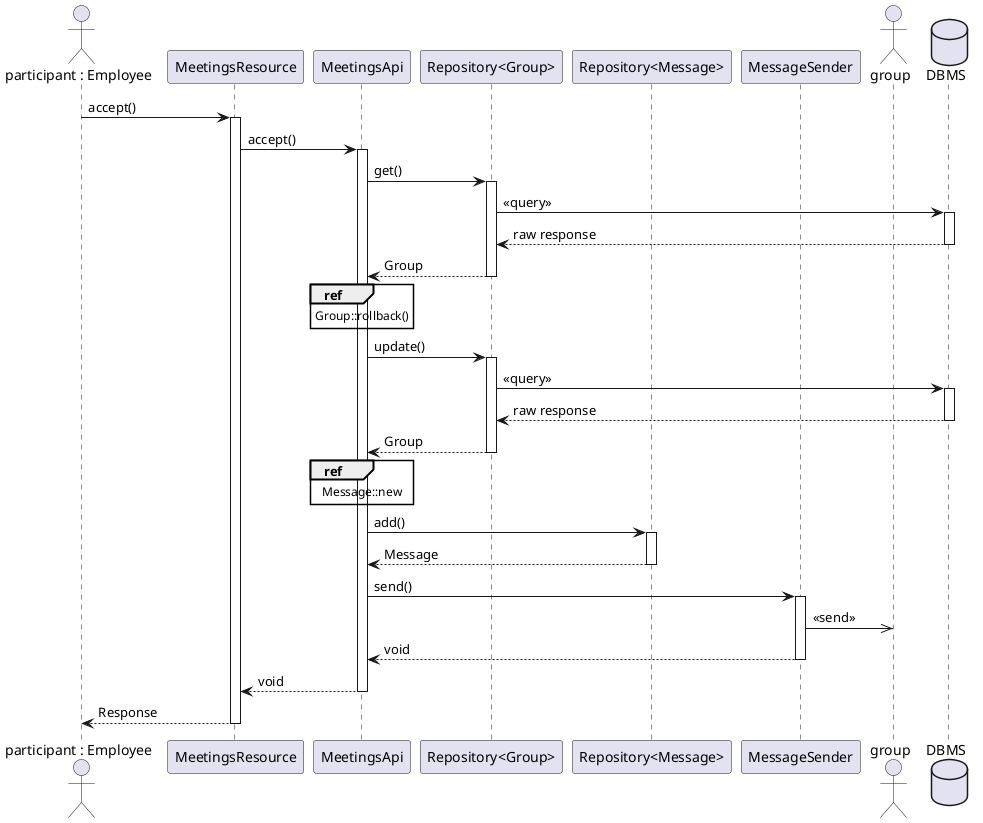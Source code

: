 @startuml

actor "participant : Employee" as participant
participant MeetingsResource as resource
participant MeetingsApi as api
participant "Repository<Group>" as groups
participant "Repository<Message>" as messages
participant MessageSender as sender
actor group
database DBMS

participant -> resource : accept()
activate resource
resource -> api : accept()
activate api

''''' get meeting instance
api -> groups : get()
activate groups
groups -> DBMS : <<query>>
activate DBMS
DBMS --> groups : raw response
deactivate DBMS
groups --> api : Group
deactivate groups

ref over api : Group::rollback()

''''' update group
api -> groups : update()
activate groups
groups -> DBMS : <<query>>
activate DBMS
DBMS --> groups : raw response
deactivate DBMS
groups --> api : Group
deactivate groups


''''' send message
ref over api : Message::new
api -> messages : add()
activate messages
messages --> api : Message
deactivate messages
api -> sender : send()
activate sender
sender ->> group : <<send>>
sender --> api : void
deactivate sender



api --> resource : void
deactivate api
resource --> participant : Response
deactivate resource

@enduml